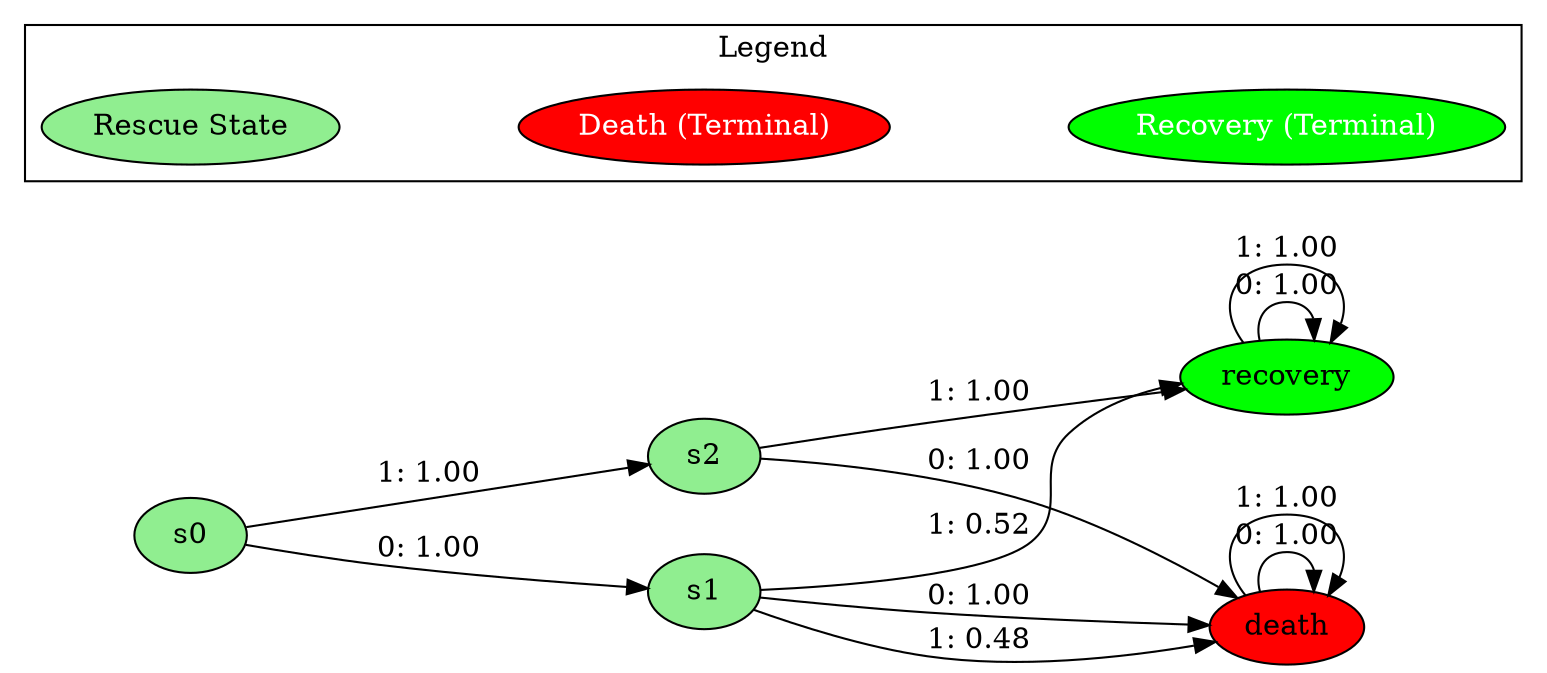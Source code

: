 // LifeGate-MDP
digraph {
	rankdir=LR
	death [label=death fillcolor=red style=filled]
	recovery [label=recovery fillcolor=green style=filled]
	s0 [label=s0 fillcolor=lightgreen style=filled]
	s1 [label=s1 fillcolor=lightgreen style=filled]
	s2 [label=s2 fillcolor=lightgreen style=filled]
	death -> death [label="0: 1.00"]
	death -> death [label="1: 1.00"]
	recovery -> recovery [label="0: 1.00"]
	recovery -> recovery [label="1: 1.00"]
	s0 -> s1 [label="0: 1.00"]
	s0 -> s2 [label="1: 1.00"]
	s1 -> death [label="0: 1.00"]
	s1 -> death [label="1: 0.48"]
	s1 -> recovery [label="1: 0.52"]
	s2 -> death [label="0: 1.00"]
	s2 -> recovery [label="1: 1.00"]
	subgraph cluster_legend {
		label=Legend style=solid
		rank=same
		L_rescue [label="Rescue State" fillcolor=lightgreen style=filled]
		L_death [label="Death (Terminal)" fillcolor=red fontcolor=white style=filled]
		L_recovery [label="Recovery (Terminal)" fillcolor=green fontcolor=white style=filled]
		L_rescue -> L_death [style=invis]
		L_death -> L_recovery [style=invis]
	}
}
